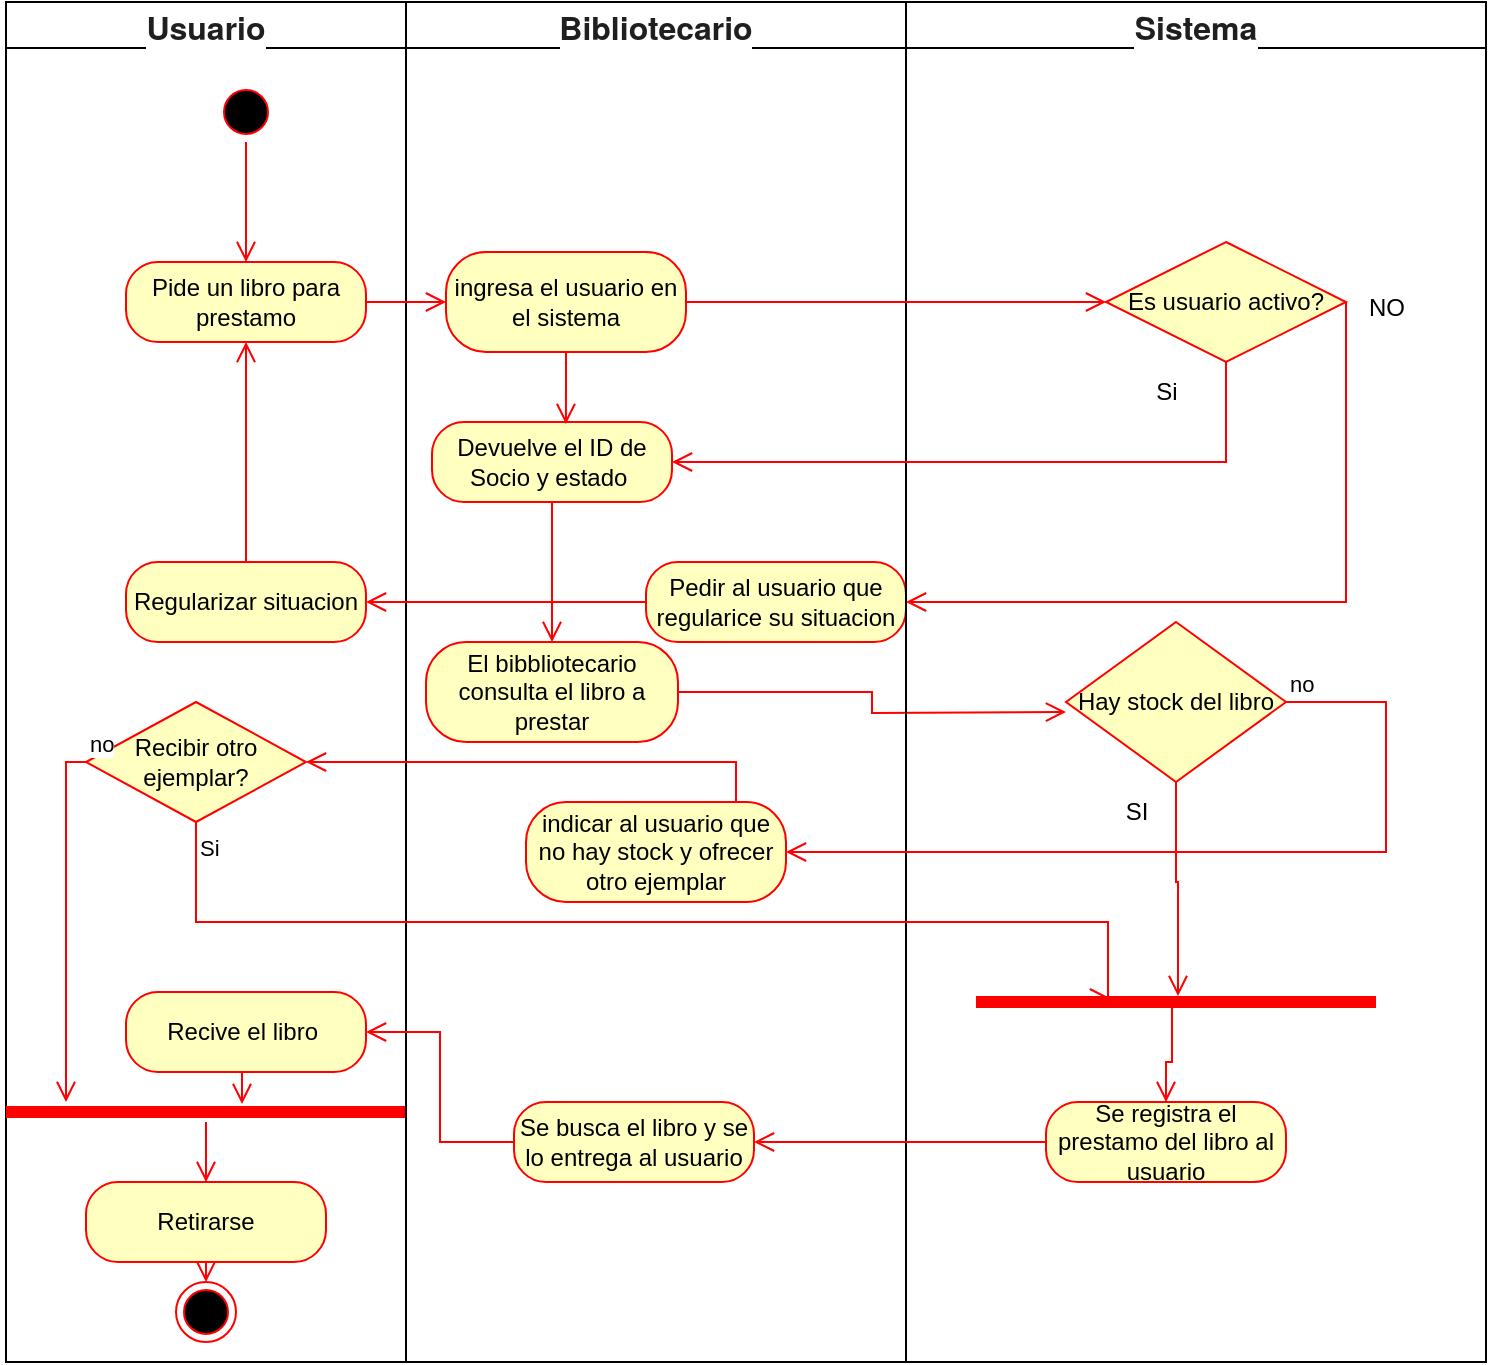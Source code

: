 <mxfile version="24.5.3" type="device">
  <diagram name="Página-1" id="bHNWE90zFochIXA6qaJL">
    <mxGraphModel dx="1674" dy="780" grid="1" gridSize="10" guides="1" tooltips="1" connect="1" arrows="1" fold="1" page="1" pageScale="1" pageWidth="827" pageHeight="1169" math="0" shadow="0">
      <root>
        <mxCell id="0" />
        <mxCell id="1" parent="0" />
        <mxCell id="dTJdl_PQpY8zMF-m8SsV-2" value="&lt;span style=&quot;color: rgb(31, 31, 31); font-family: &amp;quot;Google Sans&amp;quot;, &amp;quot;Helvetica Neue&amp;quot;, sans-serif; font-size: 16px; text-align: left; background-color: rgb(255, 255, 255);&quot;&gt;Usuario&lt;/span&gt;" style="swimlane;whiteSpace=wrap;html=1;" parent="1" vertex="1">
          <mxGeometry x="60" y="50" width="200" height="680" as="geometry" />
        </mxCell>
        <mxCell id="dTJdl_PQpY8zMF-m8SsV-5" value="" style="ellipse;html=1;shape=startState;fillColor=#000000;strokeColor=#ff0000;" parent="dTJdl_PQpY8zMF-m8SsV-2" vertex="1">
          <mxGeometry x="105" y="40" width="30" height="30" as="geometry" />
        </mxCell>
        <mxCell id="dTJdl_PQpY8zMF-m8SsV-6" value="" style="edgeStyle=orthogonalEdgeStyle;html=1;verticalAlign=bottom;endArrow=open;endSize=8;strokeColor=#ff0000;rounded=0;" parent="dTJdl_PQpY8zMF-m8SsV-2" source="dTJdl_PQpY8zMF-m8SsV-5" edge="1">
          <mxGeometry relative="1" as="geometry">
            <mxPoint x="120" y="130" as="targetPoint" />
          </mxGeometry>
        </mxCell>
        <mxCell id="dTJdl_PQpY8zMF-m8SsV-12" value="Pide un libro para prestamo" style="rounded=1;whiteSpace=wrap;html=1;arcSize=40;fontColor=#000000;fillColor=#ffffc0;strokeColor=#ff0000;" parent="dTJdl_PQpY8zMF-m8SsV-2" vertex="1">
          <mxGeometry x="60" y="130" width="120" height="40" as="geometry" />
        </mxCell>
        <mxCell id="dTJdl_PQpY8zMF-m8SsV-37" value="Recive el libro&amp;nbsp;" style="rounded=1;whiteSpace=wrap;html=1;arcSize=40;fontColor=#000000;fillColor=#ffffc0;strokeColor=#ff0000;" parent="dTJdl_PQpY8zMF-m8SsV-2" vertex="1">
          <mxGeometry x="60" y="495" width="120" height="40" as="geometry" />
        </mxCell>
        <mxCell id="dTJdl_PQpY8zMF-m8SsV-39" value="" style="ellipse;html=1;shape=endState;fillColor=#000000;strokeColor=#ff0000;" parent="dTJdl_PQpY8zMF-m8SsV-2" vertex="1">
          <mxGeometry x="85" y="640" width="30" height="30" as="geometry" />
        </mxCell>
        <mxCell id="dTJdl_PQpY8zMF-m8SsV-46" style="edgeStyle=orthogonalEdgeStyle;rounded=0;orthogonalLoop=1;jettySize=auto;html=1;entryX=0.5;entryY=1;entryDx=0;entryDy=0;strokeColor=#ff0000;align=left;verticalAlign=top;fontFamily=Helvetica;fontSize=11;fontColor=default;labelBackgroundColor=default;endArrow=open;endSize=8;" parent="dTJdl_PQpY8zMF-m8SsV-2" source="dTJdl_PQpY8zMF-m8SsV-45" target="dTJdl_PQpY8zMF-m8SsV-12" edge="1">
          <mxGeometry relative="1" as="geometry" />
        </mxCell>
        <mxCell id="dTJdl_PQpY8zMF-m8SsV-45" value="Regularizar situacion" style="rounded=1;whiteSpace=wrap;html=1;arcSize=40;fontColor=#000000;fillColor=#ffffc0;strokeColor=#ff0000;" parent="dTJdl_PQpY8zMF-m8SsV-2" vertex="1">
          <mxGeometry x="60" y="280" width="120" height="40" as="geometry" />
        </mxCell>
        <mxCell id="dTJdl_PQpY8zMF-m8SsV-53" value="Retirarse" style="rounded=1;whiteSpace=wrap;html=1;arcSize=40;fontColor=#000000;fillColor=#ffffc0;strokeColor=#ff0000;" parent="dTJdl_PQpY8zMF-m8SsV-2" vertex="1">
          <mxGeometry x="40" y="590" width="120" height="40" as="geometry" />
        </mxCell>
        <mxCell id="dTJdl_PQpY8zMF-m8SsV-54" value="" style="edgeStyle=orthogonalEdgeStyle;html=1;verticalAlign=bottom;endArrow=open;endSize=8;strokeColor=#ff0000;rounded=0;" parent="dTJdl_PQpY8zMF-m8SsV-2" source="dTJdl_PQpY8zMF-m8SsV-53" edge="1">
          <mxGeometry relative="1" as="geometry">
            <mxPoint x="100" y="640" as="targetPoint" />
          </mxGeometry>
        </mxCell>
        <mxCell id="dTJdl_PQpY8zMF-m8SsV-56" value="" style="shape=line;html=1;strokeWidth=6;strokeColor=#ff0000;" parent="dTJdl_PQpY8zMF-m8SsV-2" vertex="1">
          <mxGeometry y="550" width="200" height="10" as="geometry" />
        </mxCell>
        <mxCell id="dTJdl_PQpY8zMF-m8SsV-57" value="" style="edgeStyle=orthogonalEdgeStyle;html=1;verticalAlign=bottom;endArrow=open;endSize=8;strokeColor=#ff0000;rounded=0;entryX=0.5;entryY=0;entryDx=0;entryDy=0;" parent="dTJdl_PQpY8zMF-m8SsV-2" source="dTJdl_PQpY8zMF-m8SsV-56" target="dTJdl_PQpY8zMF-m8SsV-53" edge="1">
          <mxGeometry relative="1" as="geometry">
            <mxPoint x="100" y="552" as="targetPoint" />
          </mxGeometry>
        </mxCell>
        <mxCell id="dTJdl_PQpY8zMF-m8SsV-61" value="Recibir otro ejemplar?" style="rhombus;whiteSpace=wrap;html=1;fontColor=#000000;fillColor=#ffffc0;strokeColor=#ff0000;" parent="dTJdl_PQpY8zMF-m8SsV-2" vertex="1">
          <mxGeometry x="40" y="350" width="110" height="60" as="geometry" />
        </mxCell>
        <mxCell id="dTJdl_PQpY8zMF-m8SsV-62" value="no" style="edgeStyle=orthogonalEdgeStyle;html=1;align=left;verticalAlign=bottom;endArrow=open;endSize=8;strokeColor=#ff0000;rounded=0;" parent="dTJdl_PQpY8zMF-m8SsV-2" source="dTJdl_PQpY8zMF-m8SsV-61" target="dTJdl_PQpY8zMF-m8SsV-56" edge="1">
          <mxGeometry x="-1" relative="1" as="geometry">
            <mxPoint x="20" y="510" as="targetPoint" />
            <Array as="points">
              <mxPoint x="30" y="380" />
            </Array>
          </mxGeometry>
        </mxCell>
        <mxCell id="dTJdl_PQpY8zMF-m8SsV-71" style="edgeStyle=orthogonalEdgeStyle;rounded=0;orthogonalLoop=1;jettySize=auto;html=1;exitX=0.5;exitY=1;exitDx=0;exitDy=0;entryX=0.59;entryY=0.1;entryDx=0;entryDy=0;entryPerimeter=0;strokeColor=#ff0000;align=left;verticalAlign=top;fontFamily=Helvetica;fontSize=11;fontColor=default;labelBackgroundColor=default;endArrow=open;endSize=8;" parent="dTJdl_PQpY8zMF-m8SsV-2" source="dTJdl_PQpY8zMF-m8SsV-37" target="dTJdl_PQpY8zMF-m8SsV-56" edge="1">
          <mxGeometry relative="1" as="geometry" />
        </mxCell>
        <mxCell id="dTJdl_PQpY8zMF-m8SsV-4" value="&lt;span style=&quot;color: rgb(31, 31, 31); font-family: &amp;quot;Google Sans&amp;quot;, &amp;quot;Helvetica Neue&amp;quot;, sans-serif; font-size: 16px; text-align: left; background-color: rgb(255, 255, 255);&quot;&gt;Bibliotecario&lt;/span&gt;" style="swimlane;whiteSpace=wrap;html=1;" parent="1" vertex="1">
          <mxGeometry x="260" y="50" width="250" height="680" as="geometry" />
        </mxCell>
        <mxCell id="dTJdl_PQpY8zMF-m8SsV-14" value="ingresa el usuario en el sistema" style="rounded=1;whiteSpace=wrap;html=1;arcSize=40;fontColor=#000000;fillColor=#ffffc0;strokeColor=#ff0000;" parent="dTJdl_PQpY8zMF-m8SsV-4" vertex="1">
          <mxGeometry x="20" y="125" width="120" height="50" as="geometry" />
        </mxCell>
        <mxCell id="dTJdl_PQpY8zMF-m8SsV-50" style="edgeStyle=orthogonalEdgeStyle;rounded=0;orthogonalLoop=1;jettySize=auto;html=1;strokeColor=#ff0000;align=left;verticalAlign=top;fontFamily=Helvetica;fontSize=11;fontColor=default;labelBackgroundColor=default;endArrow=open;endSize=8;" parent="dTJdl_PQpY8zMF-m8SsV-4" source="dTJdl_PQpY8zMF-m8SsV-24" edge="1">
          <mxGeometry relative="1" as="geometry">
            <mxPoint x="330" y="355" as="targetPoint" />
          </mxGeometry>
        </mxCell>
        <mxCell id="dTJdl_PQpY8zMF-m8SsV-24" value="El bibbliotecario consulta el libro a prestar" style="rounded=1;whiteSpace=wrap;html=1;arcSize=40;fontColor=#000000;fillColor=#ffffc0;strokeColor=#ff0000;" parent="dTJdl_PQpY8zMF-m8SsV-4" vertex="1">
          <mxGeometry x="10" y="320" width="126" height="50" as="geometry" />
        </mxCell>
        <mxCell id="dTJdl_PQpY8zMF-m8SsV-49" style="edgeStyle=orthogonalEdgeStyle;rounded=0;orthogonalLoop=1;jettySize=auto;html=1;entryX=0.5;entryY=0;entryDx=0;entryDy=0;strokeColor=#ff0000;align=left;verticalAlign=top;fontFamily=Helvetica;fontSize=11;fontColor=default;labelBackgroundColor=default;endArrow=open;endSize=8;" parent="dTJdl_PQpY8zMF-m8SsV-4" source="dTJdl_PQpY8zMF-m8SsV-21" target="dTJdl_PQpY8zMF-m8SsV-24" edge="1">
          <mxGeometry relative="1" as="geometry" />
        </mxCell>
        <mxCell id="dTJdl_PQpY8zMF-m8SsV-21" value="Devuelve el ID de Socio y estado&amp;nbsp;" style="rounded=1;whiteSpace=wrap;html=1;arcSize=40;fontColor=#000000;fillColor=#ffffc0;strokeColor=#ff0000;" parent="dTJdl_PQpY8zMF-m8SsV-4" vertex="1">
          <mxGeometry x="13" y="210" width="120" height="40" as="geometry" />
        </mxCell>
        <mxCell id="dTJdl_PQpY8zMF-m8SsV-35" value="Se busca el libro y se lo entrega al usuario" style="rounded=1;whiteSpace=wrap;html=1;arcSize=40;fontColor=#000000;fillColor=#ffffc0;strokeColor=#ff0000;" parent="dTJdl_PQpY8zMF-m8SsV-4" vertex="1">
          <mxGeometry x="54" y="550" width="120" height="40" as="geometry" />
        </mxCell>
        <mxCell id="dTJdl_PQpY8zMF-m8SsV-43" value="Pedir al usuario que regularice su situacion" style="rounded=1;whiteSpace=wrap;html=1;arcSize=40;fontColor=#000000;fillColor=#ffffc0;strokeColor=#ff0000;" parent="dTJdl_PQpY8zMF-m8SsV-4" vertex="1">
          <mxGeometry x="120" y="280" width="130" height="40" as="geometry" />
        </mxCell>
        <mxCell id="dTJdl_PQpY8zMF-m8SsV-48" style="edgeStyle=orthogonalEdgeStyle;rounded=0;orthogonalLoop=1;jettySize=auto;html=1;entryX=0.558;entryY=0.025;entryDx=0;entryDy=0;entryPerimeter=0;strokeColor=#ff0000;align=left;verticalAlign=top;fontFamily=Helvetica;fontSize=11;fontColor=default;labelBackgroundColor=default;endArrow=open;endSize=8;" parent="dTJdl_PQpY8zMF-m8SsV-4" source="dTJdl_PQpY8zMF-m8SsV-14" target="dTJdl_PQpY8zMF-m8SsV-21" edge="1">
          <mxGeometry relative="1" as="geometry" />
        </mxCell>
        <mxCell id="dTJdl_PQpY8zMF-m8SsV-58" value="indicar al usuario que no hay stock y ofrecer otro ejemplar" style="rounded=1;whiteSpace=wrap;html=1;arcSize=40;fontColor=#000000;fillColor=#ffffc0;strokeColor=#ff0000;" parent="dTJdl_PQpY8zMF-m8SsV-4" vertex="1">
          <mxGeometry x="60" y="400" width="130" height="50" as="geometry" />
        </mxCell>
        <mxCell id="dTJdl_PQpY8zMF-m8SsV-3" value="&lt;span style=&quot;color: rgb(31, 31, 31); font-family: &amp;quot;Google Sans&amp;quot;, &amp;quot;Helvetica Neue&amp;quot;, sans-serif; font-size: 16px; text-align: left; background-color: rgb(255, 255, 255);&quot;&gt;Sistema&lt;/span&gt;" style="swimlane;whiteSpace=wrap;html=1;" parent="1" vertex="1">
          <mxGeometry x="510" y="50" width="290" height="680" as="geometry" />
        </mxCell>
        <mxCell id="dTJdl_PQpY8zMF-m8SsV-19" value="" style="edgeStyle=orthogonalEdgeStyle;html=1;verticalAlign=top;endArrow=open;endSize=8;strokeColor=#ff0000;rounded=0;entryX=1;entryY=0.5;entryDx=0;entryDy=0;fillColor=#ffcc99;align=left;fontFamily=Helvetica;fontSize=11;fontColor=default;labelBackgroundColor=default;" parent="dTJdl_PQpY8zMF-m8SsV-3" target="dTJdl_PQpY8zMF-m8SsV-21" edge="1">
          <mxGeometry relative="1" as="geometry">
            <mxPoint x="90" y="230" as="targetPoint" />
            <mxPoint x="150" y="170" as="sourcePoint" />
            <Array as="points">
              <mxPoint x="150" y="171" />
              <mxPoint x="160" y="171" />
              <mxPoint x="160" y="230" />
            </Array>
          </mxGeometry>
        </mxCell>
        <mxCell id="dTJdl_PQpY8zMF-m8SsV-15" value="Es usuario activo?" style="rhombus;whiteSpace=wrap;html=1;fontColor=#000000;fillColor=#ffffc0;strokeColor=#ff0000;" parent="dTJdl_PQpY8zMF-m8SsV-3" vertex="1">
          <mxGeometry x="100" y="120" width="120" height="60" as="geometry" />
        </mxCell>
        <mxCell id="dTJdl_PQpY8zMF-m8SsV-28" value="Hay stock del libro" style="rhombus;whiteSpace=wrap;html=1;fontColor=#000000;fillColor=#ffffc0;strokeColor=#ff0000;" parent="dTJdl_PQpY8zMF-m8SsV-3" vertex="1">
          <mxGeometry x="80" y="310" width="110" height="80" as="geometry" />
        </mxCell>
        <mxCell id="dTJdl_PQpY8zMF-m8SsV-33" value="Se registra el prestamo del libro al usuario" style="rounded=1;whiteSpace=wrap;html=1;arcSize=40;fontColor=#000000;fillColor=#ffffc0;strokeColor=#ff0000;" parent="dTJdl_PQpY8zMF-m8SsV-3" vertex="1">
          <mxGeometry x="70" y="550" width="120" height="40" as="geometry" />
        </mxCell>
        <mxCell id="dTJdl_PQpY8zMF-m8SsV-66" style="edgeStyle=orthogonalEdgeStyle;rounded=0;orthogonalLoop=1;jettySize=auto;html=1;entryX=0.5;entryY=0;entryDx=0;entryDy=0;exitX=0.49;exitY=0.5;exitDx=0;exitDy=0;exitPerimeter=0;strokeColor=#ff0000;align=left;verticalAlign=top;fontFamily=Helvetica;fontSize=11;fontColor=default;labelBackgroundColor=default;endArrow=open;endSize=8;" parent="dTJdl_PQpY8zMF-m8SsV-3" source="dTJdl_PQpY8zMF-m8SsV-65" target="dTJdl_PQpY8zMF-m8SsV-33" edge="1">
          <mxGeometry relative="1" as="geometry" />
        </mxCell>
        <mxCell id="dTJdl_PQpY8zMF-m8SsV-65" value="" style="shape=line;html=1;strokeWidth=6;strokeColor=#ff0000;" parent="dTJdl_PQpY8zMF-m8SsV-3" vertex="1">
          <mxGeometry x="35" y="490" width="200" height="20" as="geometry" />
        </mxCell>
        <mxCell id="dTJdl_PQpY8zMF-m8SsV-52" style="edgeStyle=orthogonalEdgeStyle;rounded=0;orthogonalLoop=1;jettySize=auto;html=1;strokeColor=#ff0000;align=left;verticalAlign=top;fontFamily=Helvetica;fontSize=11;fontColor=default;labelBackgroundColor=default;endArrow=open;endSize=8;entryX=0.505;entryY=0.35;entryDx=0;entryDy=0;entryPerimeter=0;" parent="dTJdl_PQpY8zMF-m8SsV-3" source="dTJdl_PQpY8zMF-m8SsV-28" target="dTJdl_PQpY8zMF-m8SsV-65" edge="1">
          <mxGeometry relative="1" as="geometry">
            <mxPoint x="135" y="460" as="targetPoint" />
          </mxGeometry>
        </mxCell>
        <mxCell id="dTJdl_PQpY8zMF-m8SsV-69" value="Si" style="text;html=1;align=center;verticalAlign=middle;resizable=0;points=[];autosize=1;strokeColor=none;fillColor=none;" parent="dTJdl_PQpY8zMF-m8SsV-3" vertex="1">
          <mxGeometry x="115" y="180" width="30" height="30" as="geometry" />
        </mxCell>
        <mxCell id="dTJdl_PQpY8zMF-m8SsV-70" value="SI" style="text;html=1;align=center;verticalAlign=middle;resizable=0;points=[];autosize=1;strokeColor=none;fillColor=none;" parent="dTJdl_PQpY8zMF-m8SsV-3" vertex="1">
          <mxGeometry x="100" y="390" width="30" height="30" as="geometry" />
        </mxCell>
        <mxCell id="dTJdl_PQpY8zMF-m8SsV-13" value="" style="edgeStyle=orthogonalEdgeStyle;html=1;verticalAlign=bottom;endArrow=open;endSize=8;strokeColor=#ff0000;rounded=0;" parent="1" source="dTJdl_PQpY8zMF-m8SsV-12" target="dTJdl_PQpY8zMF-m8SsV-14" edge="1">
          <mxGeometry relative="1" as="geometry">
            <mxPoint x="180" y="280" as="targetPoint" />
          </mxGeometry>
        </mxCell>
        <mxCell id="dTJdl_PQpY8zMF-m8SsV-20" style="edgeStyle=orthogonalEdgeStyle;rounded=0;orthogonalLoop=1;jettySize=auto;html=1;strokeColor=#ff0000;align=left;verticalAlign=top;fontFamily=Helvetica;fontSize=11;fontColor=default;labelBackgroundColor=default;endArrow=open;endSize=8;" parent="1" source="dTJdl_PQpY8zMF-m8SsV-14" edge="1">
          <mxGeometry relative="1" as="geometry">
            <mxPoint x="610" y="200" as="targetPoint" />
          </mxGeometry>
        </mxCell>
        <mxCell id="dTJdl_PQpY8zMF-m8SsV-41" style="edgeStyle=orthogonalEdgeStyle;rounded=0;orthogonalLoop=1;jettySize=auto;html=1;entryX=1;entryY=0.5;entryDx=0;entryDy=0;fillColor=#ffe6cc;strokeColor=#ff0000;align=left;verticalAlign=top;fontFamily=Helvetica;fontSize=11;fontColor=default;labelBackgroundColor=default;endArrow=open;endSize=8;" parent="1" source="dTJdl_PQpY8zMF-m8SsV-15" target="dTJdl_PQpY8zMF-m8SsV-43" edge="1">
          <mxGeometry relative="1" as="geometry">
            <mxPoint x="760" y="320" as="targetPoint" />
            <Array as="points">
              <mxPoint x="730" y="350" />
            </Array>
          </mxGeometry>
        </mxCell>
        <mxCell id="dTJdl_PQpY8zMF-m8SsV-47" style="edgeStyle=orthogonalEdgeStyle;rounded=0;orthogonalLoop=1;jettySize=auto;html=1;entryX=1;entryY=0.5;entryDx=0;entryDy=0;strokeColor=#ff0000;align=left;verticalAlign=top;fontFamily=Helvetica;fontSize=11;fontColor=default;labelBackgroundColor=default;endArrow=open;endSize=8;" parent="1" source="dTJdl_PQpY8zMF-m8SsV-43" target="dTJdl_PQpY8zMF-m8SsV-45" edge="1">
          <mxGeometry relative="1" as="geometry" />
        </mxCell>
        <mxCell id="dTJdl_PQpY8zMF-m8SsV-36" value="" style="edgeStyle=orthogonalEdgeStyle;html=1;verticalAlign=bottom;endArrow=open;endSize=8;strokeColor=#ff0000;rounded=0;entryX=1;entryY=0.5;entryDx=0;entryDy=0;" parent="1" source="dTJdl_PQpY8zMF-m8SsV-35" target="dTJdl_PQpY8zMF-m8SsV-37" edge="1">
          <mxGeometry relative="1" as="geometry">
            <mxPoint x="374" y="650" as="targetPoint" />
          </mxGeometry>
        </mxCell>
        <mxCell id="dTJdl_PQpY8zMF-m8SsV-29" value="no" style="edgeStyle=orthogonalEdgeStyle;html=1;align=left;verticalAlign=bottom;endArrow=open;endSize=8;strokeColor=#ff0000;rounded=0;entryX=1;entryY=0.5;entryDx=0;entryDy=0;" parent="1" source="dTJdl_PQpY8zMF-m8SsV-28" target="dTJdl_PQpY8zMF-m8SsV-58" edge="1">
          <mxGeometry x="-1" relative="1" as="geometry">
            <mxPoint x="390" y="530" as="targetPoint" />
            <Array as="points">
              <mxPoint x="750" y="400" />
              <mxPoint x="750" y="475" />
            </Array>
          </mxGeometry>
        </mxCell>
        <mxCell id="dTJdl_PQpY8zMF-m8SsV-59" value="" style="edgeStyle=orthogonalEdgeStyle;html=1;verticalAlign=bottom;endArrow=open;endSize=8;strokeColor=#ff0000;rounded=0;entryX=1;entryY=0.5;entryDx=0;entryDy=0;" parent="1" source="dTJdl_PQpY8zMF-m8SsV-58" target="dTJdl_PQpY8zMF-m8SsV-61" edge="1">
          <mxGeometry relative="1" as="geometry">
            <mxPoint x="250" y="450" as="targetPoint" />
            <Array as="points">
              <mxPoint x="425" y="430" />
            </Array>
          </mxGeometry>
        </mxCell>
        <mxCell id="dTJdl_PQpY8zMF-m8SsV-63" value="Si" style="edgeStyle=orthogonalEdgeStyle;html=1;align=left;verticalAlign=top;endArrow=open;endSize=8;strokeColor=#ff0000;rounded=0;entryX=0.335;entryY=0.4;entryDx=0;entryDy=0;entryPerimeter=0;" parent="1" source="dTJdl_PQpY8zMF-m8SsV-61" target="dTJdl_PQpY8zMF-m8SsV-65" edge="1">
          <mxGeometry x="-1" relative="1" as="geometry">
            <mxPoint x="610" y="530" as="targetPoint" />
            <Array as="points">
              <mxPoint x="155" y="510" />
              <mxPoint x="611" y="510" />
            </Array>
          </mxGeometry>
        </mxCell>
        <mxCell id="dTJdl_PQpY8zMF-m8SsV-67" style="edgeStyle=orthogonalEdgeStyle;rounded=0;orthogonalLoop=1;jettySize=auto;html=1;entryX=1;entryY=0.5;entryDx=0;entryDy=0;strokeColor=#ff0000;align=left;verticalAlign=top;fontFamily=Helvetica;fontSize=11;fontColor=default;labelBackgroundColor=default;endArrow=open;endSize=8;" parent="1" source="dTJdl_PQpY8zMF-m8SsV-33" target="dTJdl_PQpY8zMF-m8SsV-35" edge="1">
          <mxGeometry relative="1" as="geometry" />
        </mxCell>
        <mxCell id="dTJdl_PQpY8zMF-m8SsV-68" value="NO" style="text;html=1;align=center;verticalAlign=middle;resizable=0;points=[];autosize=1;strokeColor=none;fillColor=none;" parent="1" vertex="1">
          <mxGeometry x="730" y="188" width="40" height="30" as="geometry" />
        </mxCell>
      </root>
    </mxGraphModel>
  </diagram>
</mxfile>
